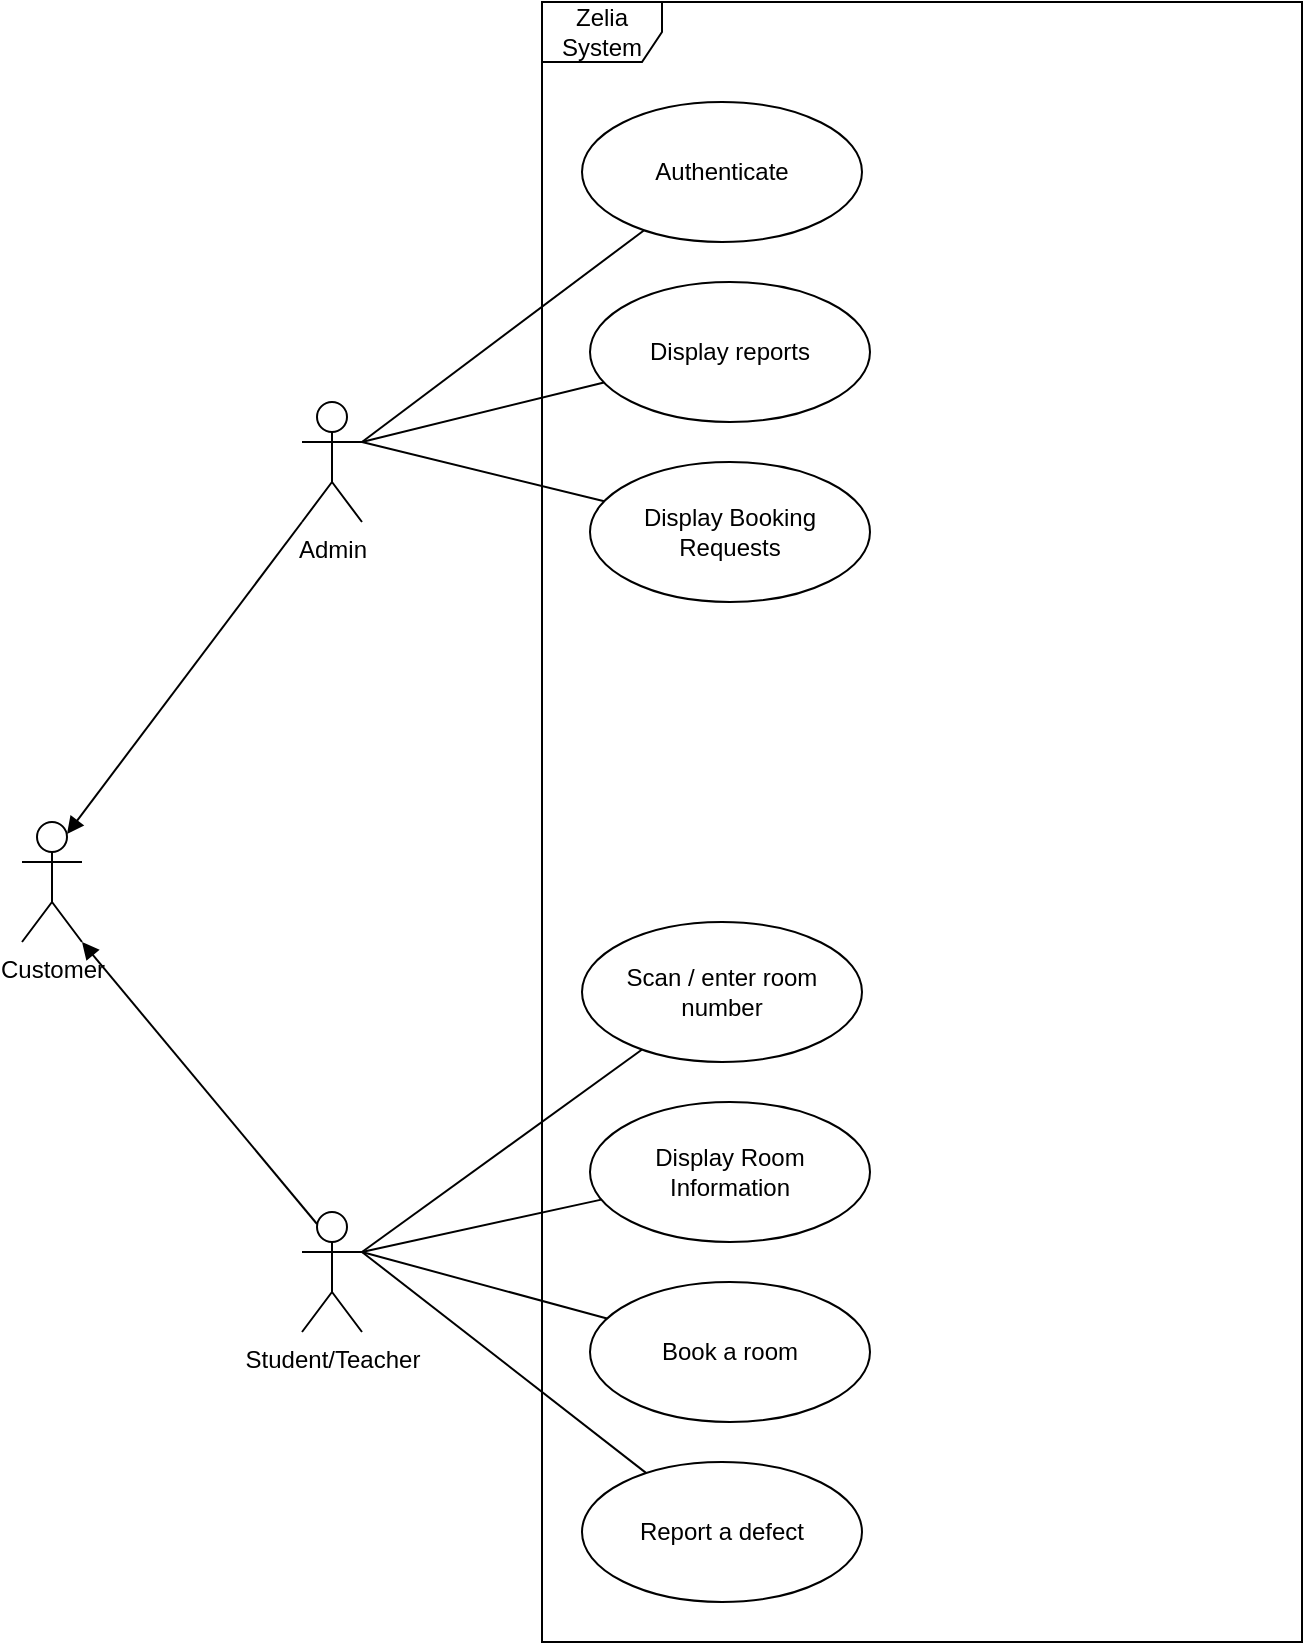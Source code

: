 <mxfile>
    <diagram id="wD4pjL_HlLcFCUfuGBe3" name="Page-1">
        <mxGraphModel dx="1597" dy="2225" grid="1" gridSize="10" guides="1" tooltips="1" connect="1" arrows="1" fold="1" page="1" pageScale="1" pageWidth="827" pageHeight="1169" math="0" shadow="0">
            <root>
                <mxCell id="0"/>
                <mxCell id="1" parent="0"/>
                <mxCell id="11" value="Zelia System" style="shape=umlFrame;whiteSpace=wrap;html=1;" parent="1" vertex="1">
                    <mxGeometry x="320" y="-20" width="380" height="820" as="geometry"/>
                </mxCell>
                <mxCell id="2" value="Customer" style="shape=umlActor;verticalLabelPosition=bottom;verticalAlign=top;html=1;" parent="1" vertex="1">
                    <mxGeometry x="60" y="390" width="30" height="60" as="geometry"/>
                </mxCell>
                <mxCell id="3" value="Admin" style="shape=umlActor;verticalLabelPosition=bottom;verticalAlign=top;html=1;" parent="1" vertex="1">
                    <mxGeometry x="200" y="180" width="30" height="60" as="geometry"/>
                </mxCell>
                <mxCell id="4" value="Student/Teacher" style="shape=umlActor;verticalLabelPosition=bottom;verticalAlign=top;html=1;" parent="1" vertex="1">
                    <mxGeometry x="200" y="585" width="30" height="60" as="geometry"/>
                </mxCell>
                <mxCell id="5" value="" style="html=1;verticalAlign=bottom;endArrow=block;entryX=1;entryY=1;entryDx=0;entryDy=0;entryPerimeter=0;exitX=0.25;exitY=0.1;exitDx=0;exitDy=0;exitPerimeter=0;" parent="1" source="4" target="2" edge="1">
                    <mxGeometry width="80" relative="1" as="geometry">
                        <mxPoint x="120" y="440" as="sourcePoint"/>
                        <mxPoint x="200" y="440" as="targetPoint"/>
                    </mxGeometry>
                </mxCell>
                <mxCell id="6" value="" style="html=1;verticalAlign=bottom;endArrow=block;entryX=0.75;entryY=0.1;entryDx=0;entryDy=0;entryPerimeter=0;" parent="1" target="2" edge="1">
                    <mxGeometry width="80" relative="1" as="geometry">
                        <mxPoint x="200" y="240" as="sourcePoint"/>
                        <mxPoint x="290" y="300" as="targetPoint"/>
                    </mxGeometry>
                </mxCell>
                <mxCell id="7" value="Scan / enter room number" style="ellipse;whiteSpace=wrap;html=1;" parent="1" vertex="1">
                    <mxGeometry x="340" y="440" width="140" height="70" as="geometry"/>
                </mxCell>
                <mxCell id="15" value="" style="endArrow=none;html=1;exitX=1;exitY=0.333;exitDx=0;exitDy=0;exitPerimeter=0;" parent="1" source="4" target="7" edge="1">
                    <mxGeometry width="50" height="50" relative="1" as="geometry">
                        <mxPoint x="220" y="380" as="sourcePoint"/>
                        <mxPoint x="270" y="330" as="targetPoint"/>
                    </mxGeometry>
                </mxCell>
                <mxCell id="17" value="Display Room Information" style="ellipse;whiteSpace=wrap;html=1;" parent="1" vertex="1">
                    <mxGeometry x="344" y="530" width="140" height="70" as="geometry"/>
                </mxCell>
                <mxCell id="18" value="Book a room" style="ellipse;whiteSpace=wrap;html=1;" parent="1" vertex="1">
                    <mxGeometry x="344" y="620" width="140" height="70" as="geometry"/>
                </mxCell>
                <mxCell id="19" value="Report a defect" style="ellipse;whiteSpace=wrap;html=1;" parent="1" vertex="1">
                    <mxGeometry x="340" y="710" width="140" height="70" as="geometry"/>
                </mxCell>
                <mxCell id="20" value="" style="endArrow=none;html=1;exitX=1;exitY=0.333;exitDx=0;exitDy=0;exitPerimeter=0;" parent="1" source="4" target="17" edge="1">
                    <mxGeometry width="50" height="50" relative="1" as="geometry">
                        <mxPoint x="220" y="620" as="sourcePoint"/>
                        <mxPoint x="270" y="570" as="targetPoint"/>
                    </mxGeometry>
                </mxCell>
                <mxCell id="21" value="" style="endArrow=none;html=1;entryX=1;entryY=0.333;entryDx=0;entryDy=0;entryPerimeter=0;" parent="1" source="18" target="4" edge="1">
                    <mxGeometry width="50" height="50" relative="1" as="geometry">
                        <mxPoint x="70" y="540" as="sourcePoint"/>
                        <mxPoint x="230" y="430" as="targetPoint"/>
                    </mxGeometry>
                </mxCell>
                <mxCell id="22" value="" style="endArrow=none;html=1;entryX=1;entryY=0.333;entryDx=0;entryDy=0;entryPerimeter=0;" parent="1" source="19" target="4" edge="1">
                    <mxGeometry width="50" height="50" relative="1" as="geometry">
                        <mxPoint x="190" y="630" as="sourcePoint"/>
                        <mxPoint x="240" y="430" as="targetPoint"/>
                    </mxGeometry>
                </mxCell>
                <mxCell id="24" value="Authenticate" style="ellipse;whiteSpace=wrap;html=1;" vertex="1" parent="1">
                    <mxGeometry x="340" y="30" width="140" height="70" as="geometry"/>
                </mxCell>
                <mxCell id="25" value="Display reports" style="ellipse;whiteSpace=wrap;html=1;" vertex="1" parent="1">
                    <mxGeometry x="344" y="120" width="140" height="70" as="geometry"/>
                </mxCell>
                <mxCell id="26" value="Display Booking Requests" style="ellipse;whiteSpace=wrap;html=1;" vertex="1" parent="1">
                    <mxGeometry x="344" y="210" width="140" height="70" as="geometry"/>
                </mxCell>
                <mxCell id="28" value="" style="endArrow=none;html=1;exitX=1;exitY=0.333;exitDx=0;exitDy=0;exitPerimeter=0;" edge="1" parent="1" source="3" target="26">
                    <mxGeometry width="50" height="50" relative="1" as="geometry">
                        <mxPoint x="110" y="150" as="sourcePoint"/>
                        <mxPoint x="160" y="100" as="targetPoint"/>
                    </mxGeometry>
                </mxCell>
                <mxCell id="29" value="" style="endArrow=none;html=1;exitX=1;exitY=0.333;exitDx=0;exitDy=0;exitPerimeter=0;" edge="1" parent="1" source="3" target="24">
                    <mxGeometry width="50" height="50" relative="1" as="geometry">
                        <mxPoint x="130" y="200" as="sourcePoint"/>
                        <mxPoint x="180" y="150" as="targetPoint"/>
                    </mxGeometry>
                </mxCell>
                <mxCell id="30" value="" style="endArrow=none;html=1;exitX=1;exitY=0.333;exitDx=0;exitDy=0;exitPerimeter=0;" edge="1" parent="1" source="3" target="25">
                    <mxGeometry width="50" height="50" relative="1" as="geometry">
                        <mxPoint x="230" y="140" as="sourcePoint"/>
                        <mxPoint x="280" y="90" as="targetPoint"/>
                    </mxGeometry>
                </mxCell>
            </root>
        </mxGraphModel>
    </diagram>
</mxfile>